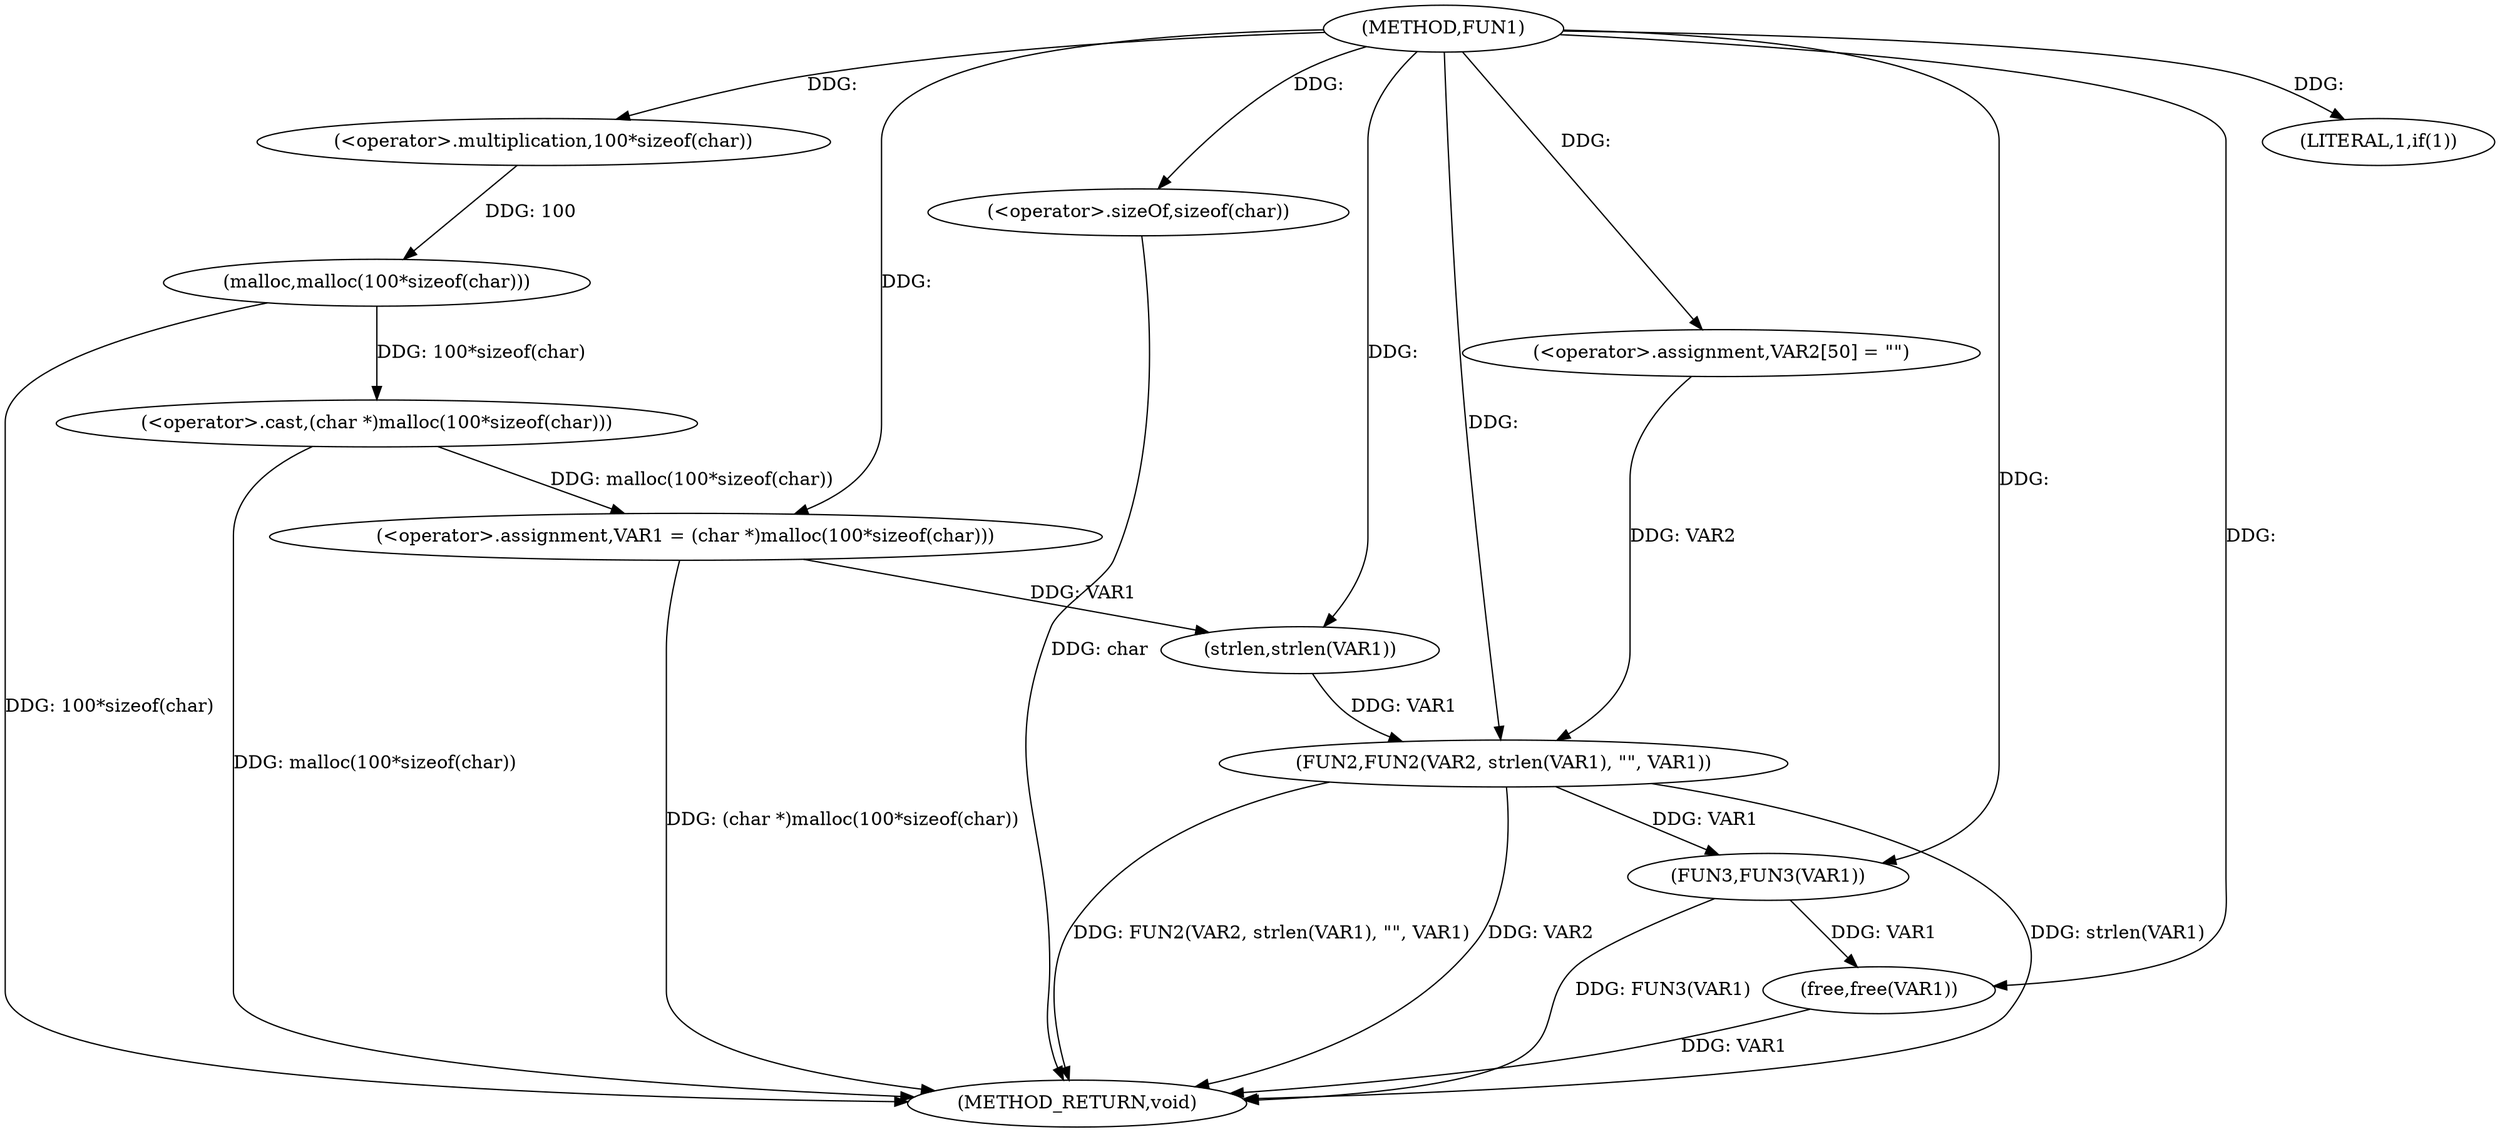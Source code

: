 digraph FUN1 {  
"1000100" [label = "(METHOD,FUN1)" ]
"1000130" [label = "(METHOD_RETURN,void)" ]
"1000103" [label = "(<operator>.assignment,VAR1 = (char *)malloc(100*sizeof(char)))" ]
"1000105" [label = "(<operator>.cast,(char *)malloc(100*sizeof(char)))" ]
"1000107" [label = "(malloc,malloc(100*sizeof(char)))" ]
"1000108" [label = "(<operator>.multiplication,100*sizeof(char))" ]
"1000110" [label = "(<operator>.sizeOf,sizeof(char))" ]
"1000113" [label = "(LITERAL,1,if(1))" ]
"1000117" [label = "(<operator>.assignment,VAR2[50] = \"\")" ]
"1000120" [label = "(FUN2,FUN2(VAR2, strlen(VAR1), \"\", VAR1))" ]
"1000122" [label = "(strlen,strlen(VAR1))" ]
"1000126" [label = "(FUN3,FUN3(VAR1))" ]
"1000128" [label = "(free,free(VAR1))" ]
  "1000126" -> "1000130"  [ label = "DDG: FUN3(VAR1)"] 
  "1000107" -> "1000130"  [ label = "DDG: 100*sizeof(char)"] 
  "1000105" -> "1000130"  [ label = "DDG: malloc(100*sizeof(char))"] 
  "1000103" -> "1000130"  [ label = "DDG: (char *)malloc(100*sizeof(char))"] 
  "1000120" -> "1000130"  [ label = "DDG: VAR2"] 
  "1000120" -> "1000130"  [ label = "DDG: strlen(VAR1)"] 
  "1000110" -> "1000130"  [ label = "DDG: char"] 
  "1000128" -> "1000130"  [ label = "DDG: VAR1"] 
  "1000120" -> "1000130"  [ label = "DDG: FUN2(VAR2, strlen(VAR1), \"\", VAR1)"] 
  "1000105" -> "1000103"  [ label = "DDG: malloc(100*sizeof(char))"] 
  "1000100" -> "1000103"  [ label = "DDG: "] 
  "1000107" -> "1000105"  [ label = "DDG: 100*sizeof(char)"] 
  "1000108" -> "1000107"  [ label = "DDG: 100"] 
  "1000100" -> "1000108"  [ label = "DDG: "] 
  "1000100" -> "1000110"  [ label = "DDG: "] 
  "1000100" -> "1000113"  [ label = "DDG: "] 
  "1000100" -> "1000117"  [ label = "DDG: "] 
  "1000117" -> "1000120"  [ label = "DDG: VAR2"] 
  "1000100" -> "1000120"  [ label = "DDG: "] 
  "1000122" -> "1000120"  [ label = "DDG: VAR1"] 
  "1000103" -> "1000122"  [ label = "DDG: VAR1"] 
  "1000100" -> "1000122"  [ label = "DDG: "] 
  "1000120" -> "1000126"  [ label = "DDG: VAR1"] 
  "1000100" -> "1000126"  [ label = "DDG: "] 
  "1000126" -> "1000128"  [ label = "DDG: VAR1"] 
  "1000100" -> "1000128"  [ label = "DDG: "] 
}
